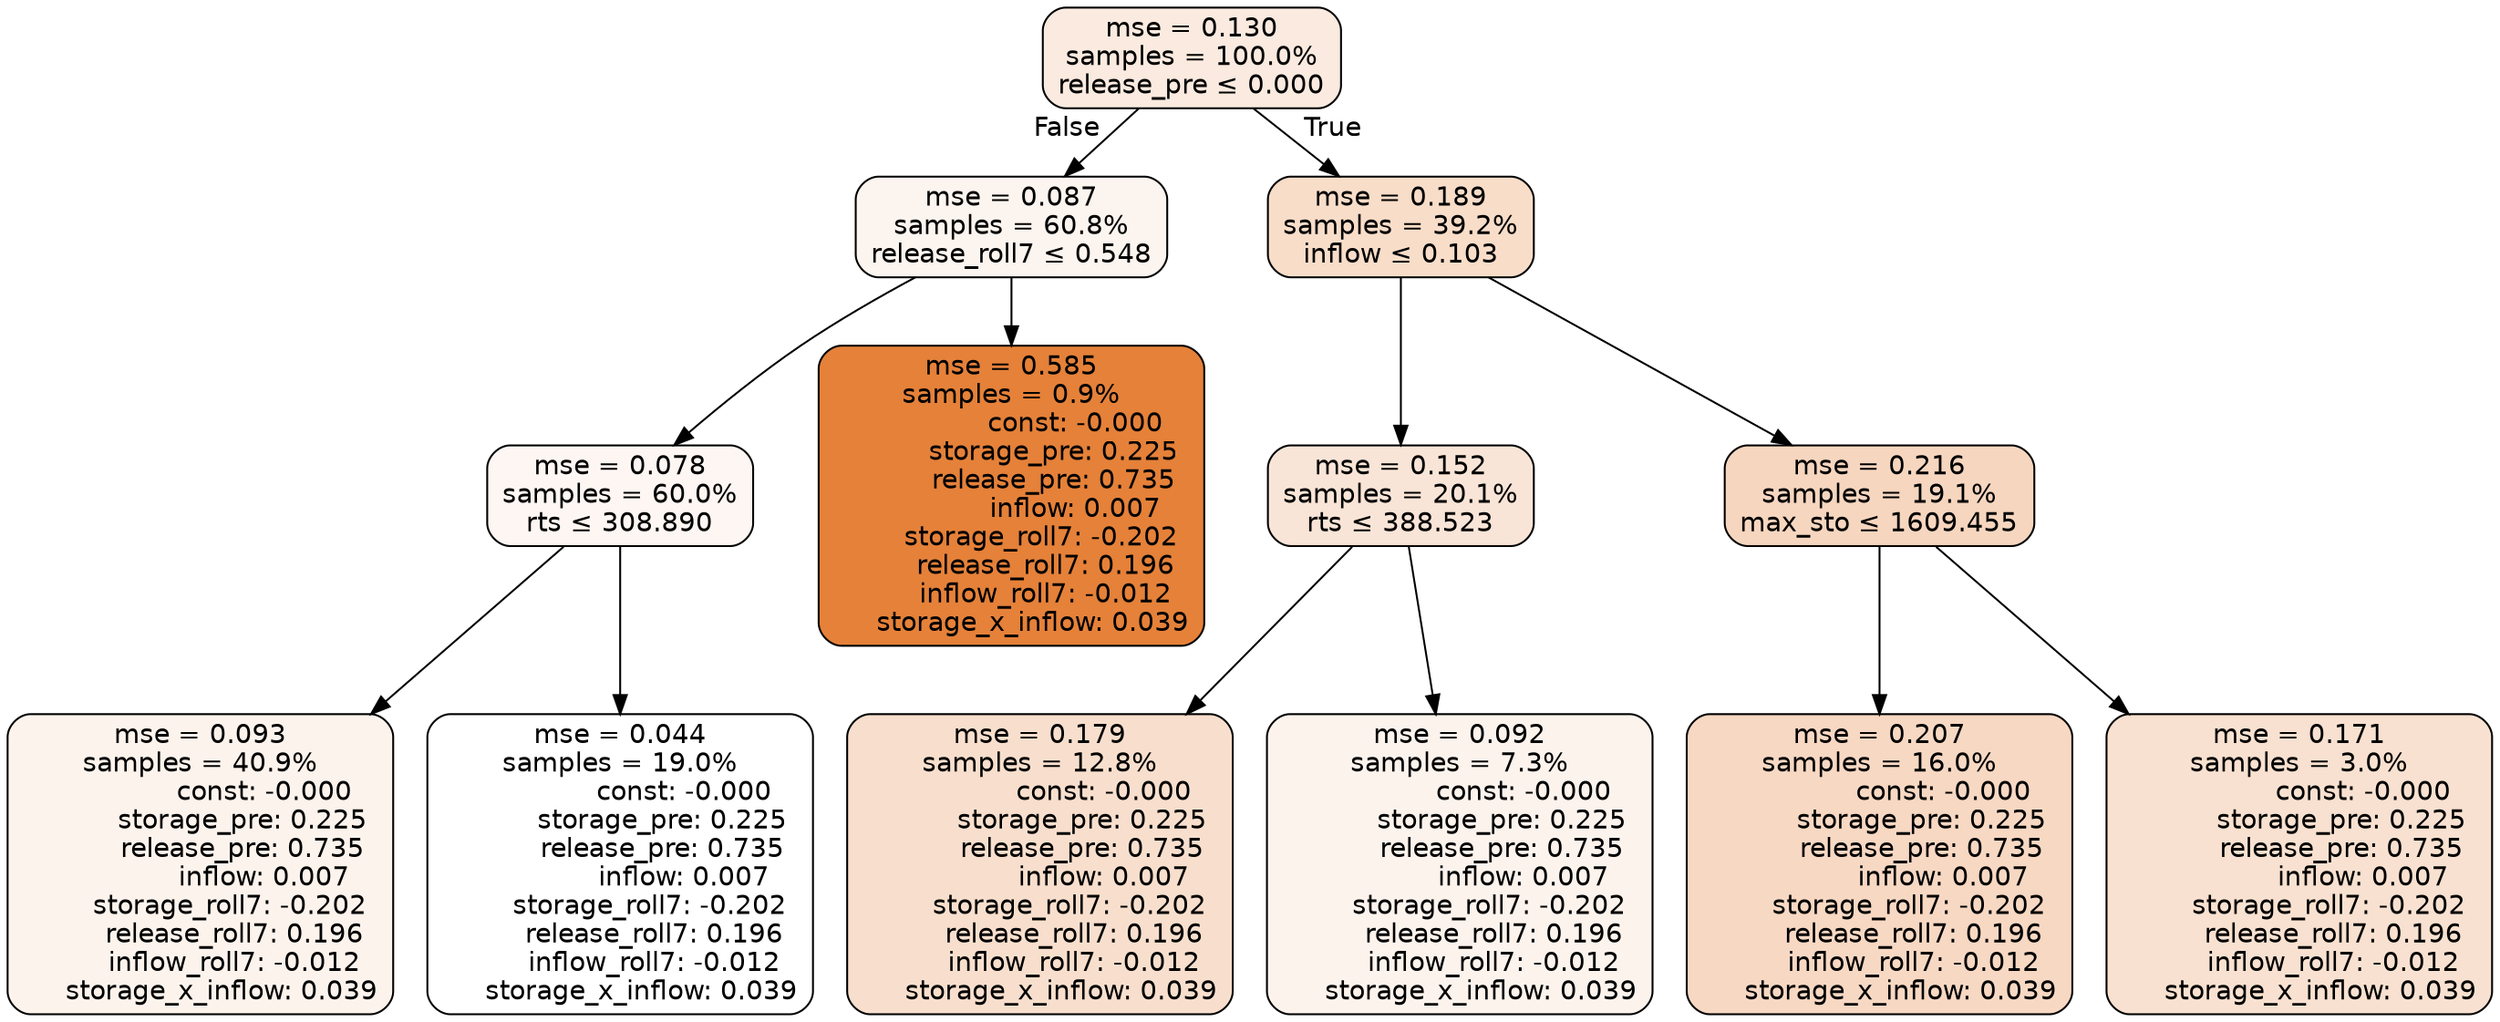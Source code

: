 digraph tree {
node [shape=rectangle, style="filled, rounded", color="black", fontname=helvetica] ;
edge [fontname=helvetica] ;
	"0" [label="mse = 0.130
samples = 100.0%
release_pre &le; 0.000", fillcolor="#faeadf"]
	"1" [label="mse = 0.087
samples = 60.8%
release_roll7 &le; 0.548", fillcolor="#fcf4ef"]
	"2" [label="mse = 0.078
samples = 60.0%
rts &le; 308.890", fillcolor="#fdf6f2"]
	"3" [label="mse = 0.093
samples = 40.9%
               const: -0.000
          storage_pre: 0.225
          release_pre: 0.735
               inflow: 0.007
       storage_roll7: -0.202
        release_roll7: 0.196
        inflow_roll7: -0.012
     storage_x_inflow: 0.039", fillcolor="#fcf3ec"]
	"4" [label="mse = 0.044
samples = 19.0%
               const: -0.000
          storage_pre: 0.225
          release_pre: 0.735
               inflow: 0.007
       storage_roll7: -0.202
        release_roll7: 0.196
        inflow_roll7: -0.012
     storage_x_inflow: 0.039", fillcolor="#ffffff"]
	"5" [label="mse = 0.585
samples = 0.9%
               const: -0.000
          storage_pre: 0.225
          release_pre: 0.735
               inflow: 0.007
       storage_roll7: -0.202
        release_roll7: 0.196
        inflow_roll7: -0.012
     storage_x_inflow: 0.039", fillcolor="#e58139"]
	"6" [label="mse = 0.189
samples = 39.2%
inflow &le; 0.103", fillcolor="#f8ddc9"]
	"7" [label="mse = 0.152
samples = 20.1%
rts &le; 388.523", fillcolor="#f9e5d7"]
	"8" [label="mse = 0.179
samples = 12.8%
               const: -0.000
          storage_pre: 0.225
          release_pre: 0.735
               inflow: 0.007
       storage_roll7: -0.202
        release_roll7: 0.196
        inflow_roll7: -0.012
     storage_x_inflow: 0.039", fillcolor="#f8dfcd"]
	"9" [label="mse = 0.092
samples = 7.3%
               const: -0.000
          storage_pre: 0.225
          release_pre: 0.735
               inflow: 0.007
       storage_roll7: -0.202
        release_roll7: 0.196
        inflow_roll7: -0.012
     storage_x_inflow: 0.039", fillcolor="#fcf3ed"]
	"10" [label="mse = 0.216
samples = 19.1%
max_sto &le; 1609.455", fillcolor="#f6d6bf"]
	"11" [label="mse = 0.207
samples = 16.0%
               const: -0.000
          storage_pre: 0.225
          release_pre: 0.735
               inflow: 0.007
       storage_roll7: -0.202
        release_roll7: 0.196
        inflow_roll7: -0.012
     storage_x_inflow: 0.039", fillcolor="#f7d8c3"]
	"12" [label="mse = 0.171
samples = 3.0%
               const: -0.000
          storage_pre: 0.225
          release_pre: 0.735
               inflow: 0.007
       storage_roll7: -0.202
        release_roll7: 0.196
        inflow_roll7: -0.012
     storage_x_inflow: 0.039", fillcolor="#f8e1d0"]

	"0" -> "1" [labeldistance=2.5, labelangle=45, headlabel="False"]
	"1" -> "2"
	"2" -> "3"
	"2" -> "4"
	"1" -> "5"
	"0" -> "6" [labeldistance=2.5, labelangle=-45, headlabel="True"]
	"6" -> "7"
	"7" -> "8"
	"7" -> "9"
	"6" -> "10"
	"10" -> "11"
	"10" -> "12"
}